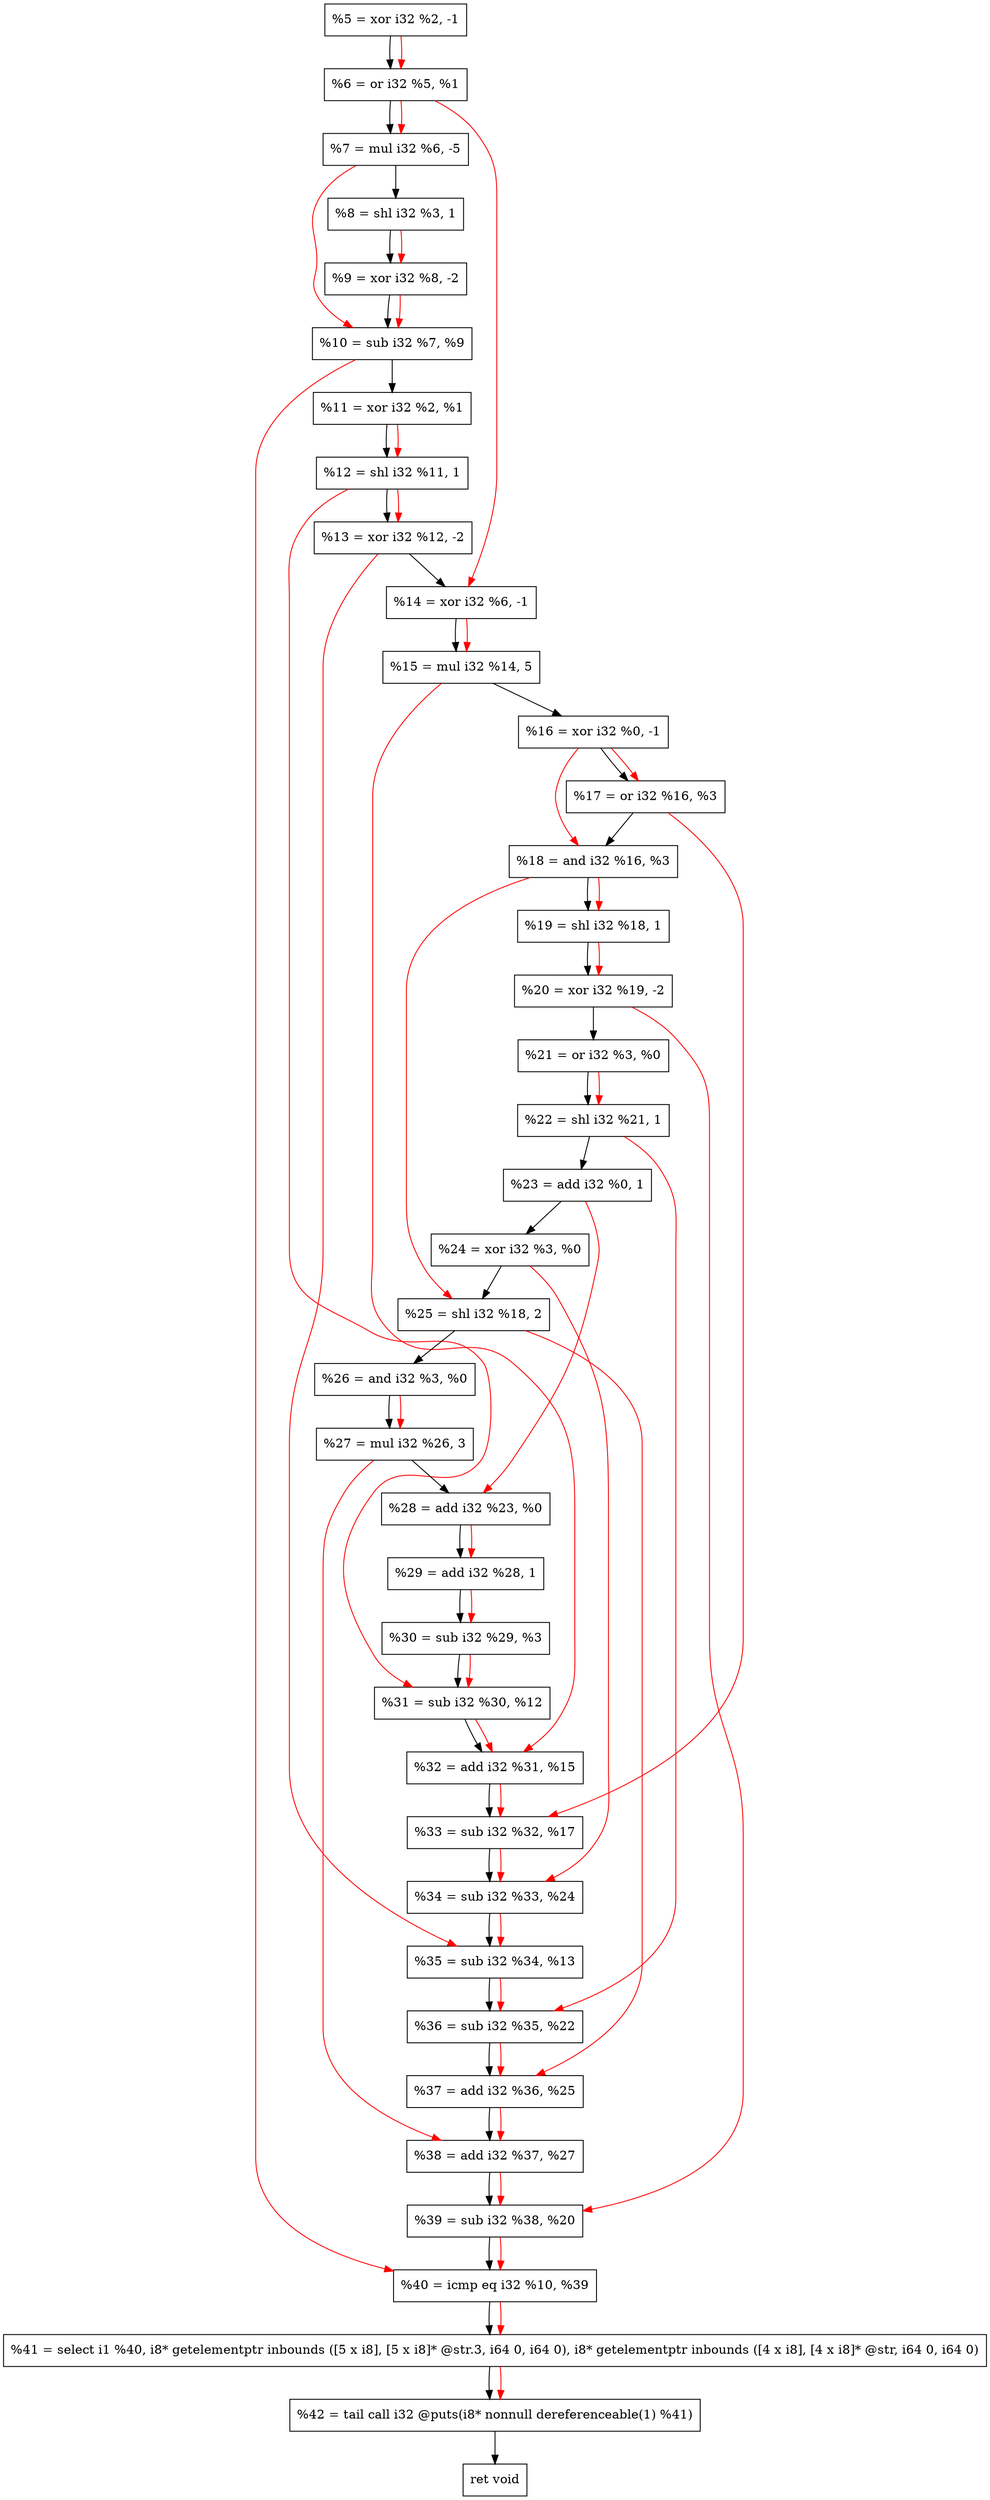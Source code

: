 digraph "DFG for'crackme' function" {
	Node0x19d9040[shape=record, label="  %5 = xor i32 %2, -1"];
	Node0x19d90b0[shape=record, label="  %6 = or i32 %5, %1"];
	Node0x19d9150[shape=record, label="  %7 = mul i32 %6, -5"];
	Node0x19d91f0[shape=record, label="  %8 = shl i32 %3, 1"];
	Node0x19d9290[shape=record, label="  %9 = xor i32 %8, -2"];
	Node0x19d9300[shape=record, label="  %10 = sub i32 %7, %9"];
	Node0x19d9370[shape=record, label="  %11 = xor i32 %2, %1"];
	Node0x19d93e0[shape=record, label="  %12 = shl i32 %11, 1"];
	Node0x19d9450[shape=record, label="  %13 = xor i32 %12, -2"];
	Node0x19d94c0[shape=record, label="  %14 = xor i32 %6, -1"];
	Node0x19d9560[shape=record, label="  %15 = mul i32 %14, 5"];
	Node0x19d95d0[shape=record, label="  %16 = xor i32 %0, -1"];
	Node0x19d9640[shape=record, label="  %17 = or i32 %16, %3"];
	Node0x19d96b0[shape=record, label="  %18 = and i32 %16, %3"];
	Node0x19d9720[shape=record, label="  %19 = shl i32 %18, 1"];
	Node0x19d9790[shape=record, label="  %20 = xor i32 %19, -2"];
	Node0x19d9800[shape=record, label="  %21 = or i32 %3, %0"];
	Node0x19d9870[shape=record, label="  %22 = shl i32 %21, 1"];
	Node0x19d98e0[shape=record, label="  %23 = add i32 %0, 1"];
	Node0x19d9950[shape=record, label="  %24 = xor i32 %3, %0"];
	Node0x19d99f0[shape=record, label="  %25 = shl i32 %18, 2"];
	Node0x19d9a60[shape=record, label="  %26 = and i32 %3, %0"];
	Node0x19d9b00[shape=record, label="  %27 = mul i32 %26, 3"];
	Node0x19d9b70[shape=record, label="  %28 = add i32 %23, %0"];
	Node0x19d9be0[shape=record, label="  %29 = add i32 %28, 1"];
	Node0x19d9c50[shape=record, label="  %30 = sub i32 %29, %3"];
	Node0x19d9cc0[shape=record, label="  %31 = sub i32 %30, %12"];
	Node0x19d9d30[shape=record, label="  %32 = add i32 %31, %15"];
	Node0x19d9fb0[shape=record, label="  %33 = sub i32 %32, %17"];
	Node0x19da020[shape=record, label="  %34 = sub i32 %33, %24"];
	Node0x19da090[shape=record, label="  %35 = sub i32 %34, %13"];
	Node0x19da100[shape=record, label="  %36 = sub i32 %35, %22"];
	Node0x19da170[shape=record, label="  %37 = add i32 %36, %25"];
	Node0x19da1e0[shape=record, label="  %38 = add i32 %37, %27"];
	Node0x19da250[shape=record, label="  %39 = sub i32 %38, %20"];
	Node0x19da2c0[shape=record, label="  %40 = icmp eq i32 %10, %39"];
	Node0x1979268[shape=record, label="  %41 = select i1 %40, i8* getelementptr inbounds ([5 x i8], [5 x i8]* @str.3, i64 0, i64 0), i8* getelementptr inbounds ([4 x i8], [4 x i8]* @str, i64 0, i64 0)"];
	Node0x19da760[shape=record, label="  %42 = tail call i32 @puts(i8* nonnull dereferenceable(1) %41)"];
	Node0x19da7b0[shape=record, label="  ret void"];
	Node0x19d9040 -> Node0x19d90b0;
	Node0x19d90b0 -> Node0x19d9150;
	Node0x19d9150 -> Node0x19d91f0;
	Node0x19d91f0 -> Node0x19d9290;
	Node0x19d9290 -> Node0x19d9300;
	Node0x19d9300 -> Node0x19d9370;
	Node0x19d9370 -> Node0x19d93e0;
	Node0x19d93e0 -> Node0x19d9450;
	Node0x19d9450 -> Node0x19d94c0;
	Node0x19d94c0 -> Node0x19d9560;
	Node0x19d9560 -> Node0x19d95d0;
	Node0x19d95d0 -> Node0x19d9640;
	Node0x19d9640 -> Node0x19d96b0;
	Node0x19d96b0 -> Node0x19d9720;
	Node0x19d9720 -> Node0x19d9790;
	Node0x19d9790 -> Node0x19d9800;
	Node0x19d9800 -> Node0x19d9870;
	Node0x19d9870 -> Node0x19d98e0;
	Node0x19d98e0 -> Node0x19d9950;
	Node0x19d9950 -> Node0x19d99f0;
	Node0x19d99f0 -> Node0x19d9a60;
	Node0x19d9a60 -> Node0x19d9b00;
	Node0x19d9b00 -> Node0x19d9b70;
	Node0x19d9b70 -> Node0x19d9be0;
	Node0x19d9be0 -> Node0x19d9c50;
	Node0x19d9c50 -> Node0x19d9cc0;
	Node0x19d9cc0 -> Node0x19d9d30;
	Node0x19d9d30 -> Node0x19d9fb0;
	Node0x19d9fb0 -> Node0x19da020;
	Node0x19da020 -> Node0x19da090;
	Node0x19da090 -> Node0x19da100;
	Node0x19da100 -> Node0x19da170;
	Node0x19da170 -> Node0x19da1e0;
	Node0x19da1e0 -> Node0x19da250;
	Node0x19da250 -> Node0x19da2c0;
	Node0x19da2c0 -> Node0x1979268;
	Node0x1979268 -> Node0x19da760;
	Node0x19da760 -> Node0x19da7b0;
edge [color=red]
	Node0x19d9040 -> Node0x19d90b0;
	Node0x19d90b0 -> Node0x19d9150;
	Node0x19d91f0 -> Node0x19d9290;
	Node0x19d9150 -> Node0x19d9300;
	Node0x19d9290 -> Node0x19d9300;
	Node0x19d9370 -> Node0x19d93e0;
	Node0x19d93e0 -> Node0x19d9450;
	Node0x19d90b0 -> Node0x19d94c0;
	Node0x19d94c0 -> Node0x19d9560;
	Node0x19d95d0 -> Node0x19d9640;
	Node0x19d95d0 -> Node0x19d96b0;
	Node0x19d96b0 -> Node0x19d9720;
	Node0x19d9720 -> Node0x19d9790;
	Node0x19d9800 -> Node0x19d9870;
	Node0x19d96b0 -> Node0x19d99f0;
	Node0x19d9a60 -> Node0x19d9b00;
	Node0x19d98e0 -> Node0x19d9b70;
	Node0x19d9b70 -> Node0x19d9be0;
	Node0x19d9be0 -> Node0x19d9c50;
	Node0x19d9c50 -> Node0x19d9cc0;
	Node0x19d93e0 -> Node0x19d9cc0;
	Node0x19d9cc0 -> Node0x19d9d30;
	Node0x19d9560 -> Node0x19d9d30;
	Node0x19d9d30 -> Node0x19d9fb0;
	Node0x19d9640 -> Node0x19d9fb0;
	Node0x19d9fb0 -> Node0x19da020;
	Node0x19d9950 -> Node0x19da020;
	Node0x19da020 -> Node0x19da090;
	Node0x19d9450 -> Node0x19da090;
	Node0x19da090 -> Node0x19da100;
	Node0x19d9870 -> Node0x19da100;
	Node0x19da100 -> Node0x19da170;
	Node0x19d99f0 -> Node0x19da170;
	Node0x19da170 -> Node0x19da1e0;
	Node0x19d9b00 -> Node0x19da1e0;
	Node0x19da1e0 -> Node0x19da250;
	Node0x19d9790 -> Node0x19da250;
	Node0x19d9300 -> Node0x19da2c0;
	Node0x19da250 -> Node0x19da2c0;
	Node0x19da2c0 -> Node0x1979268;
	Node0x1979268 -> Node0x19da760;
}
